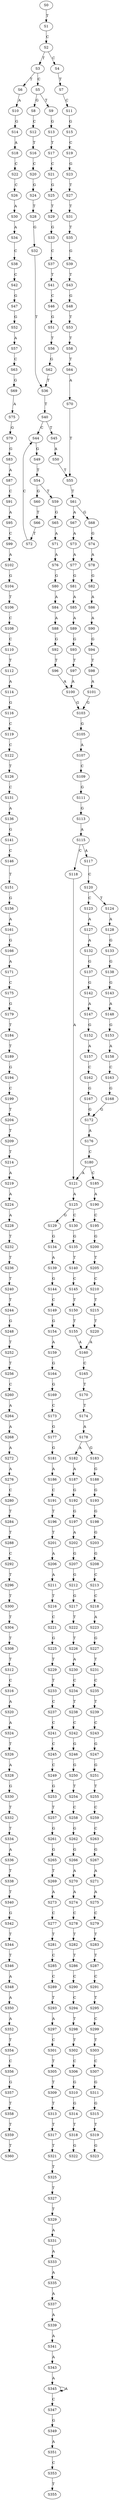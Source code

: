 strict digraph  {
	S0 -> S1 [ label = T ];
	S1 -> S2 [ label = C ];
	S2 -> S3 [ label = T ];
	S2 -> S4 [ label = C ];
	S3 -> S5 [ label = C ];
	S3 -> S6 [ label = T ];
	S4 -> S7 [ label = T ];
	S5 -> S8 [ label = G ];
	S5 -> S9 [ label = T ];
	S6 -> S10 [ label = A ];
	S7 -> S11 [ label = C ];
	S8 -> S12 [ label = C ];
	S9 -> S13 [ label = G ];
	S10 -> S14 [ label = G ];
	S11 -> S15 [ label = G ];
	S12 -> S16 [ label = T ];
	S13 -> S17 [ label = T ];
	S14 -> S18 [ label = A ];
	S15 -> S19 [ label = C ];
	S16 -> S20 [ label = C ];
	S17 -> S21 [ label = C ];
	S18 -> S22 [ label = C ];
	S19 -> S23 [ label = G ];
	S20 -> S24 [ label = G ];
	S21 -> S25 [ label = G ];
	S22 -> S26 [ label = C ];
	S23 -> S27 [ label = T ];
	S24 -> S28 [ label = T ];
	S25 -> S29 [ label = T ];
	S26 -> S30 [ label = A ];
	S27 -> S31 [ label = T ];
	S28 -> S32 [ label = G ];
	S29 -> S33 [ label = G ];
	S30 -> S34 [ label = A ];
	S31 -> S35 [ label = T ];
	S32 -> S36 [ label = T ];
	S33 -> S37 [ label = C ];
	S34 -> S38 [ label = C ];
	S35 -> S39 [ label = G ];
	S36 -> S40 [ label = T ];
	S37 -> S41 [ label = T ];
	S38 -> S42 [ label = C ];
	S39 -> S43 [ label = T ];
	S40 -> S44 [ label = C ];
	S40 -> S45 [ label = T ];
	S41 -> S46 [ label = C ];
	S42 -> S47 [ label = G ];
	S43 -> S48 [ label = G ];
	S44 -> S49 [ label = G ];
	S45 -> S50 [ label = A ];
	S46 -> S51 [ label = G ];
	S47 -> S52 [ label = G ];
	S48 -> S53 [ label = T ];
	S49 -> S54 [ label = T ];
	S50 -> S55 [ label = T ];
	S51 -> S56 [ label = T ];
	S52 -> S57 [ label = A ];
	S53 -> S58 [ label = T ];
	S54 -> S59 [ label = T ];
	S54 -> S60 [ label = G ];
	S55 -> S61 [ label = T ];
	S56 -> S62 [ label = G ];
	S57 -> S63 [ label = C ];
	S58 -> S64 [ label = T ];
	S59 -> S65 [ label = G ];
	S60 -> S66 [ label = T ];
	S61 -> S67 [ label = A ];
	S61 -> S68 [ label = G ];
	S62 -> S36 [ label = T ];
	S63 -> S69 [ label = G ];
	S64 -> S70 [ label = A ];
	S65 -> S71 [ label = A ];
	S66 -> S72 [ label = T ];
	S67 -> S73 [ label = A ];
	S68 -> S74 [ label = G ];
	S69 -> S75 [ label = A ];
	S70 -> S55 [ label = T ];
	S71 -> S76 [ label = A ];
	S72 -> S44 [ label = C ];
	S73 -> S77 [ label = A ];
	S74 -> S78 [ label = A ];
	S75 -> S79 [ label = G ];
	S76 -> S80 [ label = G ];
	S77 -> S81 [ label = G ];
	S78 -> S82 [ label = G ];
	S79 -> S83 [ label = G ];
	S80 -> S84 [ label = A ];
	S81 -> S85 [ label = A ];
	S82 -> S86 [ label = A ];
	S83 -> S87 [ label = A ];
	S84 -> S88 [ label = A ];
	S85 -> S89 [ label = A ];
	S86 -> S90 [ label = A ];
	S87 -> S91 [ label = C ];
	S88 -> S92 [ label = G ];
	S89 -> S93 [ label = G ];
	S90 -> S94 [ label = G ];
	S91 -> S95 [ label = A ];
	S92 -> S96 [ label = T ];
	S93 -> S97 [ label = T ];
	S94 -> S98 [ label = T ];
	S95 -> S99 [ label = C ];
	S96 -> S100 [ label = A ];
	S97 -> S100 [ label = A ];
	S98 -> S101 [ label = A ];
	S99 -> S102 [ label = A ];
	S100 -> S103 [ label = G ];
	S101 -> S103 [ label = G ];
	S102 -> S104 [ label = G ];
	S103 -> S105 [ label = G ];
	S104 -> S106 [ label = T ];
	S105 -> S107 [ label = A ];
	S106 -> S108 [ label = C ];
	S107 -> S109 [ label = C ];
	S108 -> S110 [ label = C ];
	S109 -> S111 [ label = G ];
	S110 -> S112 [ label = T ];
	S111 -> S113 [ label = G ];
	S112 -> S114 [ label = A ];
	S113 -> S115 [ label = A ];
	S114 -> S116 [ label = G ];
	S115 -> S117 [ label = A ];
	S115 -> S118 [ label = C ];
	S116 -> S119 [ label = C ];
	S117 -> S120 [ label = C ];
	S118 -> S121 [ label = A ];
	S119 -> S122 [ label = C ];
	S120 -> S123 [ label = C ];
	S120 -> S124 [ label = T ];
	S121 -> S125 [ label = A ];
	S122 -> S126 [ label = T ];
	S123 -> S127 [ label = A ];
	S124 -> S128 [ label = A ];
	S125 -> S129 [ label = G ];
	S125 -> S130 [ label = C ];
	S126 -> S131 [ label = C ];
	S127 -> S132 [ label = A ];
	S128 -> S133 [ label = G ];
	S129 -> S134 [ label = G ];
	S130 -> S135 [ label = G ];
	S131 -> S136 [ label = A ];
	S132 -> S137 [ label = G ];
	S133 -> S138 [ label = G ];
	S134 -> S139 [ label = A ];
	S135 -> S140 [ label = T ];
	S136 -> S141 [ label = G ];
	S137 -> S142 [ label = G ];
	S138 -> S143 [ label = G ];
	S139 -> S144 [ label = G ];
	S140 -> S145 [ label = C ];
	S141 -> S146 [ label = C ];
	S142 -> S147 [ label = A ];
	S143 -> S148 [ label = A ];
	S144 -> S149 [ label = C ];
	S145 -> S150 [ label = T ];
	S146 -> S151 [ label = T ];
	S147 -> S152 [ label = G ];
	S148 -> S153 [ label = G ];
	S149 -> S154 [ label = G ];
	S150 -> S155 [ label = T ];
	S151 -> S156 [ label = G ];
	S152 -> S157 [ label = A ];
	S153 -> S158 [ label = A ];
	S154 -> S159 [ label = A ];
	S155 -> S160 [ label = A ];
	S156 -> S161 [ label = A ];
	S157 -> S162 [ label = C ];
	S158 -> S163 [ label = C ];
	S159 -> S164 [ label = G ];
	S160 -> S165 [ label = C ];
	S161 -> S166 [ label = G ];
	S162 -> S167 [ label = G ];
	S163 -> S168 [ label = G ];
	S164 -> S169 [ label = G ];
	S165 -> S170 [ label = T ];
	S166 -> S171 [ label = A ];
	S167 -> S172 [ label = G ];
	S168 -> S172 [ label = G ];
	S169 -> S173 [ label = C ];
	S170 -> S174 [ label = T ];
	S171 -> S175 [ label = C ];
	S172 -> S176 [ label = A ];
	S173 -> S177 [ label = G ];
	S174 -> S178 [ label = A ];
	S175 -> S179 [ label = G ];
	S176 -> S180 [ label = C ];
	S177 -> S181 [ label = G ];
	S178 -> S182 [ label = A ];
	S178 -> S183 [ label = G ];
	S179 -> S184 [ label = T ];
	S180 -> S185 [ label = C ];
	S180 -> S121 [ label = A ];
	S181 -> S186 [ label = A ];
	S182 -> S187 [ label = A ];
	S183 -> S188 [ label = G ];
	S184 -> S189 [ label = T ];
	S185 -> S190 [ label = A ];
	S186 -> S191 [ label = C ];
	S187 -> S192 [ label = G ];
	S188 -> S193 [ label = G ];
	S189 -> S194 [ label = G ];
	S190 -> S195 [ label = C ];
	S191 -> S196 [ label = T ];
	S192 -> S197 [ label = G ];
	S193 -> S198 [ label = G ];
	S194 -> S199 [ label = C ];
	S195 -> S200 [ label = G ];
	S196 -> S201 [ label = T ];
	S197 -> S202 [ label = A ];
	S198 -> S203 [ label = G ];
	S199 -> S204 [ label = T ];
	S200 -> S205 [ label = T ];
	S201 -> S206 [ label = A ];
	S202 -> S207 [ label = G ];
	S203 -> S208 [ label = G ];
	S204 -> S209 [ label = T ];
	S205 -> S210 [ label = C ];
	S206 -> S211 [ label = A ];
	S207 -> S212 [ label = G ];
	S208 -> S213 [ label = C ];
	S209 -> S214 [ label = T ];
	S210 -> S215 [ label = T ];
	S211 -> S216 [ label = T ];
	S212 -> S217 [ label = G ];
	S213 -> S218 [ label = C ];
	S214 -> S219 [ label = A ];
	S215 -> S220 [ label = T ];
	S216 -> S221 [ label = C ];
	S217 -> S222 [ label = T ];
	S218 -> S223 [ label = A ];
	S219 -> S224 [ label = A ];
	S220 -> S160 [ label = A ];
	S221 -> S225 [ label = G ];
	S222 -> S226 [ label = T ];
	S223 -> S227 [ label = G ];
	S224 -> S228 [ label = A ];
	S225 -> S229 [ label = T ];
	S226 -> S230 [ label = A ];
	S227 -> S231 [ label = T ];
	S228 -> S232 [ label = T ];
	S229 -> S233 [ label = T ];
	S230 -> S234 [ label = C ];
	S231 -> S235 [ label = C ];
	S232 -> S236 [ label = T ];
	S233 -> S237 [ label = C ];
	S234 -> S238 [ label = T ];
	S235 -> S239 [ label = T ];
	S236 -> S240 [ label = T ];
	S237 -> S241 [ label = C ];
	S238 -> S242 [ label = C ];
	S239 -> S243 [ label = C ];
	S240 -> S244 [ label = T ];
	S241 -> S245 [ label = C ];
	S242 -> S246 [ label = G ];
	S243 -> S247 [ label = G ];
	S244 -> S248 [ label = G ];
	S245 -> S249 [ label = C ];
	S246 -> S250 [ label = G ];
	S247 -> S251 [ label = G ];
	S248 -> S252 [ label = T ];
	S249 -> S253 [ label = G ];
	S250 -> S254 [ label = T ];
	S251 -> S255 [ label = T ];
	S252 -> S256 [ label = T ];
	S253 -> S257 [ label = T ];
	S254 -> S258 [ label = C ];
	S255 -> S259 [ label = C ];
	S256 -> S260 [ label = C ];
	S257 -> S261 [ label = G ];
	S258 -> S262 [ label = G ];
	S259 -> S263 [ label = C ];
	S260 -> S264 [ label = A ];
	S261 -> S265 [ label = G ];
	S262 -> S266 [ label = G ];
	S263 -> S267 [ label = G ];
	S264 -> S268 [ label = A ];
	S265 -> S269 [ label = T ];
	S266 -> S270 [ label = A ];
	S267 -> S271 [ label = A ];
	S268 -> S272 [ label = A ];
	S269 -> S273 [ label = A ];
	S270 -> S274 [ label = A ];
	S271 -> S275 [ label = A ];
	S272 -> S276 [ label = A ];
	S273 -> S277 [ label = C ];
	S274 -> S278 [ label = C ];
	S275 -> S279 [ label = C ];
	S276 -> S280 [ label = C ];
	S277 -> S281 [ label = T ];
	S278 -> S282 [ label = T ];
	S279 -> S283 [ label = T ];
	S280 -> S284 [ label = T ];
	S281 -> S285 [ label = C ];
	S282 -> S286 [ label = T ];
	S283 -> S287 [ label = T ];
	S284 -> S288 [ label = T ];
	S285 -> S289 [ label = C ];
	S286 -> S290 [ label = C ];
	S287 -> S291 [ label = C ];
	S288 -> S292 [ label = C ];
	S289 -> S293 [ label = T ];
	S290 -> S294 [ label = C ];
	S291 -> S295 [ label = T ];
	S292 -> S296 [ label = T ];
	S293 -> S297 [ label = A ];
	S294 -> S298 [ label = T ];
	S295 -> S299 [ label = C ];
	S296 -> S300 [ label = T ];
	S297 -> S301 [ label = C ];
	S298 -> S302 [ label = T ];
	S299 -> S303 [ label = T ];
	S300 -> S304 [ label = T ];
	S301 -> S305 [ label = T ];
	S302 -> S306 [ label = C ];
	S303 -> S307 [ label = C ];
	S304 -> S308 [ label = T ];
	S305 -> S309 [ label = T ];
	S306 -> S310 [ label = G ];
	S307 -> S311 [ label = G ];
	S308 -> S312 [ label = T ];
	S309 -> S313 [ label = T ];
	S310 -> S314 [ label = G ];
	S311 -> S315 [ label = G ];
	S312 -> S316 [ label = C ];
	S313 -> S317 [ label = T ];
	S314 -> S318 [ label = T ];
	S315 -> S319 [ label = T ];
	S316 -> S320 [ label = A ];
	S317 -> S321 [ label = T ];
	S318 -> S322 [ label = G ];
	S319 -> S323 [ label = G ];
	S320 -> S324 [ label = A ];
	S321 -> S325 [ label = T ];
	S324 -> S326 [ label = T ];
	S325 -> S327 [ label = T ];
	S326 -> S328 [ label = A ];
	S327 -> S329 [ label = T ];
	S328 -> S330 [ label = G ];
	S329 -> S331 [ label = A ];
	S330 -> S332 [ label = T ];
	S331 -> S333 [ label = A ];
	S332 -> S334 [ label = T ];
	S333 -> S335 [ label = A ];
	S334 -> S336 [ label = A ];
	S335 -> S337 [ label = A ];
	S336 -> S338 [ label = T ];
	S337 -> S339 [ label = A ];
	S338 -> S340 [ label = T ];
	S339 -> S341 [ label = A ];
	S340 -> S342 [ label = G ];
	S341 -> S343 [ label = A ];
	S342 -> S344 [ label = T ];
	S343 -> S345 [ label = A ];
	S344 -> S346 [ label = T ];
	S345 -> S347 [ label = C ];
	S345 -> S345 [ label = A ];
	S346 -> S348 [ label = A ];
	S347 -> S349 [ label = G ];
	S348 -> S350 [ label = A ];
	S349 -> S351 [ label = A ];
	S350 -> S352 [ label = A ];
	S351 -> S353 [ label = C ];
	S352 -> S354 [ label = T ];
	S353 -> S355 [ label = T ];
	S354 -> S356 [ label = C ];
	S356 -> S357 [ label = G ];
	S357 -> S358 [ label = T ];
	S358 -> S359 [ label = T ];
	S359 -> S360 [ label = T ];
}
